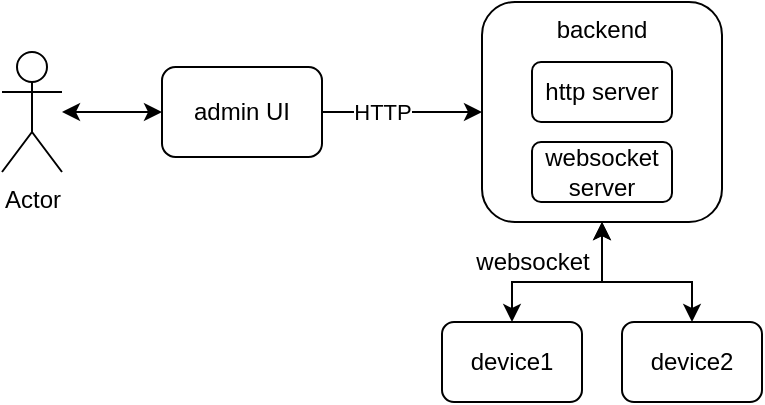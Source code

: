 <mxfile version="19.0.0" type="device"><diagram id="DzvfryeYRz7NEr9_sMa0" name="Page-1"><mxGraphModel dx="677" dy="381" grid="1" gridSize="10" guides="1" tooltips="1" connect="1" arrows="1" fold="1" page="1" pageScale="1" pageWidth="1169" pageHeight="1654" math="0" shadow="0"><root><mxCell id="0"/><mxCell id="1" parent="0"/><mxCell id="H1GsErIMBM4cMSyZJ9dh-14" style="edgeStyle=orthogonalEdgeStyle;rounded=0;orthogonalLoop=1;jettySize=auto;html=1;startArrow=classic;startFill=1;" edge="1" parent="1" source="H1GsErIMBM4cMSyZJ9dh-1" target="H1GsErIMBM4cMSyZJ9dh-2"><mxGeometry relative="1" as="geometry"/></mxCell><mxCell id="H1GsErIMBM4cMSyZJ9dh-1" value="Actor" style="shape=umlActor;verticalLabelPosition=bottom;verticalAlign=top;html=1;outlineConnect=0;" vertex="1" parent="1"><mxGeometry x="380" y="235" width="30" height="60" as="geometry"/></mxCell><mxCell id="H1GsErIMBM4cMSyZJ9dh-5" style="edgeStyle=orthogonalEdgeStyle;rounded=0;orthogonalLoop=1;jettySize=auto;html=1;" edge="1" parent="1" source="H1GsErIMBM4cMSyZJ9dh-2" target="H1GsErIMBM4cMSyZJ9dh-3"><mxGeometry relative="1" as="geometry"/></mxCell><mxCell id="H1GsErIMBM4cMSyZJ9dh-6" value="HTTP" style="edgeLabel;html=1;align=center;verticalAlign=middle;resizable=0;points=[];" vertex="1" connectable="0" parent="H1GsErIMBM4cMSyZJ9dh-5"><mxGeometry x="-0.249" relative="1" as="geometry"><mxPoint as="offset"/></mxGeometry></mxCell><mxCell id="H1GsErIMBM4cMSyZJ9dh-2" value="admin UI" style="rounded=1;whiteSpace=wrap;html=1;" vertex="1" parent="1"><mxGeometry x="460" y="242.5" width="80" height="45" as="geometry"/></mxCell><mxCell id="H1GsErIMBM4cMSyZJ9dh-9" style="edgeStyle=orthogonalEdgeStyle;rounded=0;orthogonalLoop=1;jettySize=auto;html=1;startArrow=classic;startFill=1;" edge="1" parent="1" source="H1GsErIMBM4cMSyZJ9dh-3" target="H1GsErIMBM4cMSyZJ9dh-7"><mxGeometry relative="1" as="geometry"><Array as="points"><mxPoint x="680" y="350"/><mxPoint x="635" y="350"/></Array></mxGeometry></mxCell><mxCell id="H1GsErIMBM4cMSyZJ9dh-10" style="edgeStyle=orthogonalEdgeStyle;rounded=0;orthogonalLoop=1;jettySize=auto;html=1;startArrow=classic;startFill=1;" edge="1" parent="1" source="H1GsErIMBM4cMSyZJ9dh-3" target="H1GsErIMBM4cMSyZJ9dh-8"><mxGeometry relative="1" as="geometry"><Array as="points"><mxPoint x="680" y="350"/><mxPoint x="725" y="350"/></Array></mxGeometry></mxCell><mxCell id="H1GsErIMBM4cMSyZJ9dh-3" value="backend" style="rounded=1;whiteSpace=wrap;html=1;verticalAlign=top;" vertex="1" parent="1"><mxGeometry x="620" y="210" width="120" height="110" as="geometry"/></mxCell><mxCell id="H1GsErIMBM4cMSyZJ9dh-7" value="device1" style="rounded=1;whiteSpace=wrap;html=1;" vertex="1" parent="1"><mxGeometry x="600" y="370" width="70" height="40" as="geometry"/></mxCell><mxCell id="H1GsErIMBM4cMSyZJ9dh-8" value="device2" style="rounded=1;whiteSpace=wrap;html=1;" vertex="1" parent="1"><mxGeometry x="690" y="370" width="70" height="40" as="geometry"/></mxCell><mxCell id="H1GsErIMBM4cMSyZJ9dh-11" value="websocket" style="text;html=1;align=center;verticalAlign=middle;resizable=0;points=[];autosize=1;strokeColor=none;fillColor=none;" vertex="1" parent="1"><mxGeometry x="610" y="330" width="70" height="20" as="geometry"/></mxCell><mxCell id="H1GsErIMBM4cMSyZJ9dh-12" value="websocket server" style="rounded=1;whiteSpace=wrap;html=1;" vertex="1" parent="1"><mxGeometry x="645" y="280" width="70" height="30" as="geometry"/></mxCell><mxCell id="H1GsErIMBM4cMSyZJ9dh-13" value="http server" style="rounded=1;whiteSpace=wrap;html=1;" vertex="1" parent="1"><mxGeometry x="645" y="240" width="70" height="30" as="geometry"/></mxCell></root></mxGraphModel></diagram></mxfile>